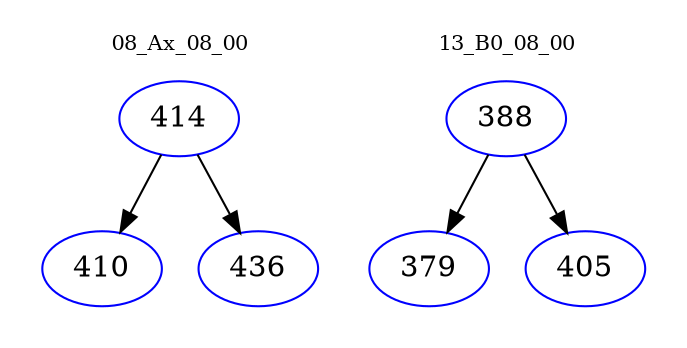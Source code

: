 digraph{
subgraph cluster_0 {
color = white
label = "08_Ax_08_00";
fontsize=10;
T0_414 [label="414", color="blue"]
T0_414 -> T0_410 [color="black"]
T0_410 [label="410", color="blue"]
T0_414 -> T0_436 [color="black"]
T0_436 [label="436", color="blue"]
}
subgraph cluster_1 {
color = white
label = "13_B0_08_00";
fontsize=10;
T1_388 [label="388", color="blue"]
T1_388 -> T1_379 [color="black"]
T1_379 [label="379", color="blue"]
T1_388 -> T1_405 [color="black"]
T1_405 [label="405", color="blue"]
}
}
